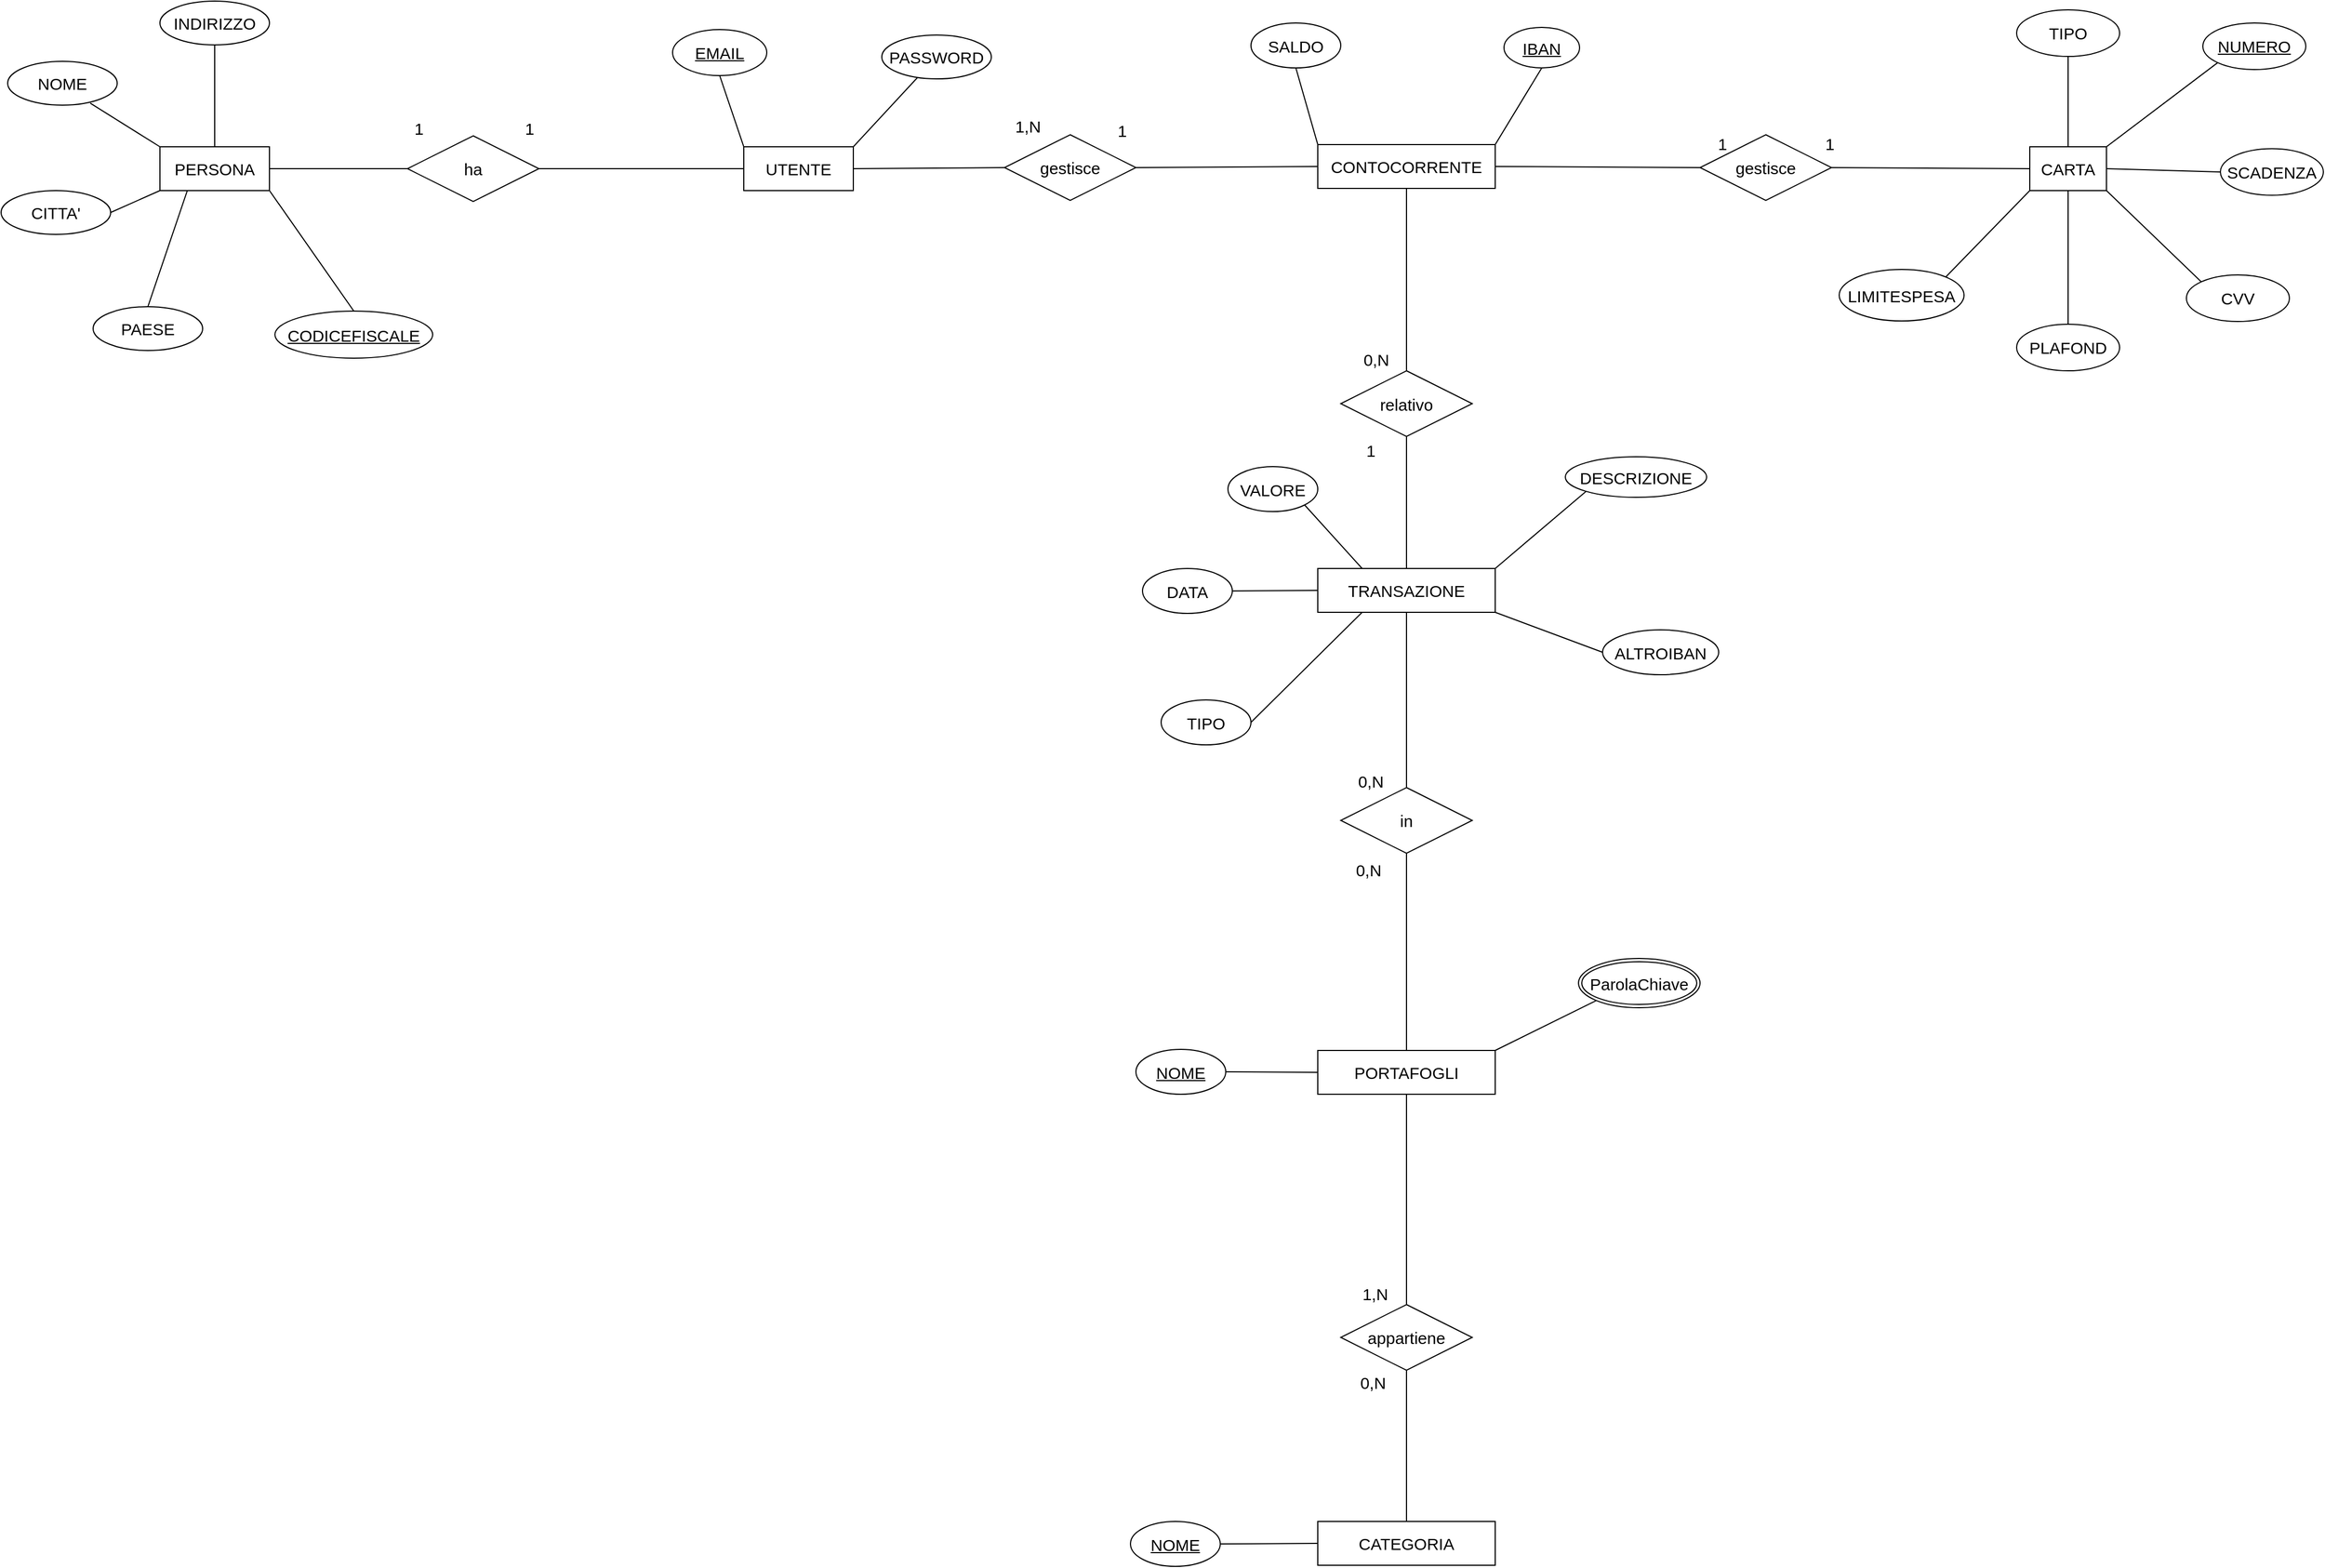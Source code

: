 <mxfile version="22.1.21" type="device">
  <diagram name="Pagina-1" id="rUZvc_v1zIluAjiSDRAH">
    <mxGraphModel dx="1105" dy="817" grid="0" gridSize="10" guides="1" tooltips="1" connect="1" arrows="1" fold="1" page="0" pageScale="1" pageWidth="827" pageHeight="1169" math="0" shadow="0">
      <root>
        <mxCell id="0" />
        <mxCell id="1" parent="0" />
        <mxCell id="mL2JqHqBrTY6k6fgJL2L-1" value="&lt;font style=&quot;font-size: 15px;&quot;&gt;PERSONA&lt;/font&gt;" style="whiteSpace=wrap;html=1;align=center;" vertex="1" parent="1">
          <mxGeometry x="-90" y="295" width="100" height="40" as="geometry" />
        </mxCell>
        <mxCell id="mL2JqHqBrTY6k6fgJL2L-2" value="&lt;font style=&quot;font-size: 15px;&quot;&gt;NOME&lt;/font&gt;" style="ellipse;whiteSpace=wrap;html=1;align=center;" vertex="1" parent="1">
          <mxGeometry x="-229" y="217" width="100" height="40" as="geometry" />
        </mxCell>
        <mxCell id="mL2JqHqBrTY6k6fgJL2L-3" value="" style="endArrow=none;html=1;rounded=0;exitX=0.754;exitY=0.955;exitDx=0;exitDy=0;exitPerimeter=0;entryX=0;entryY=0;entryDx=0;entryDy=0;" edge="1" parent="1" source="mL2JqHqBrTY6k6fgJL2L-2" target="mL2JqHqBrTY6k6fgJL2L-1">
          <mxGeometry relative="1" as="geometry">
            <mxPoint x="-120" y="311" as="sourcePoint" />
            <mxPoint x="40" y="311" as="targetPoint" />
          </mxGeometry>
        </mxCell>
        <mxCell id="mL2JqHqBrTY6k6fgJL2L-4" value="&lt;span style=&quot;font-size: 15px;&quot;&gt;CITTA&#39;&lt;/span&gt;" style="ellipse;whiteSpace=wrap;html=1;align=center;" vertex="1" parent="1">
          <mxGeometry x="-235" y="335" width="100" height="40" as="geometry" />
        </mxCell>
        <mxCell id="mL2JqHqBrTY6k6fgJL2L-5" value="&lt;font style=&quot;font-size: 15px;&quot;&gt;PAESE&lt;/font&gt;" style="ellipse;whiteSpace=wrap;html=1;align=center;" vertex="1" parent="1">
          <mxGeometry x="-151" y="441" width="100" height="40" as="geometry" />
        </mxCell>
        <mxCell id="mL2JqHqBrTY6k6fgJL2L-6" value="&lt;font style=&quot;font-size: 15px;&quot;&gt;CODICEFISCALE&lt;/font&gt;" style="ellipse;whiteSpace=wrap;html=1;align=center;fontStyle=4" vertex="1" parent="1">
          <mxGeometry x="15" y="445" width="144" height="43" as="geometry" />
        </mxCell>
        <mxCell id="mL2JqHqBrTY6k6fgJL2L-7" value="&lt;font style=&quot;font-size: 15px;&quot;&gt;INDIRIZZO&lt;/font&gt;" style="ellipse;whiteSpace=wrap;html=1;align=center;" vertex="1" parent="1">
          <mxGeometry x="-90" y="162" width="100" height="40" as="geometry" />
        </mxCell>
        <mxCell id="mL2JqHqBrTY6k6fgJL2L-8" value="" style="endArrow=none;html=1;rounded=0;exitX=1;exitY=0.5;exitDx=0;exitDy=0;entryX=0;entryY=1;entryDx=0;entryDy=0;" edge="1" parent="1" source="mL2JqHqBrTY6k6fgJL2L-4" target="mL2JqHqBrTY6k6fgJL2L-1">
          <mxGeometry relative="1" as="geometry">
            <mxPoint x="-113" y="362" as="sourcePoint" />
            <mxPoint x="-49" y="402" as="targetPoint" />
          </mxGeometry>
        </mxCell>
        <mxCell id="mL2JqHqBrTY6k6fgJL2L-9" value="" style="endArrow=none;html=1;rounded=0;exitX=0.5;exitY=0;exitDx=0;exitDy=0;entryX=0.25;entryY=1;entryDx=0;entryDy=0;" edge="1" parent="1" source="mL2JqHqBrTY6k6fgJL2L-5" target="mL2JqHqBrTY6k6fgJL2L-1">
          <mxGeometry relative="1" as="geometry">
            <mxPoint x="-113" y="427" as="sourcePoint" />
            <mxPoint x="-68" y="407" as="targetPoint" />
          </mxGeometry>
        </mxCell>
        <mxCell id="mL2JqHqBrTY6k6fgJL2L-10" value="" style="endArrow=none;html=1;rounded=0;exitX=1;exitY=1;exitDx=0;exitDy=0;entryX=0.5;entryY=0;entryDx=0;entryDy=0;" edge="1" parent="1" source="mL2JqHqBrTY6k6fgJL2L-1" target="mL2JqHqBrTY6k6fgJL2L-6">
          <mxGeometry relative="1" as="geometry">
            <mxPoint x="-17" y="395" as="sourcePoint" />
            <mxPoint x="28" y="375" as="targetPoint" />
          </mxGeometry>
        </mxCell>
        <mxCell id="mL2JqHqBrTY6k6fgJL2L-11" value="" style="endArrow=none;html=1;rounded=0;exitX=0.5;exitY=1;exitDx=0;exitDy=0;entryX=0.5;entryY=0;entryDx=0;entryDy=0;" edge="1" parent="1" source="mL2JqHqBrTY6k6fgJL2L-7" target="mL2JqHqBrTY6k6fgJL2L-1">
          <mxGeometry relative="1" as="geometry">
            <mxPoint x="-11" y="252" as="sourcePoint" />
            <mxPoint x="34" y="232" as="targetPoint" />
          </mxGeometry>
        </mxCell>
        <mxCell id="mL2JqHqBrTY6k6fgJL2L-12" value="&lt;font style=&quot;font-size: 15px;&quot;&gt;ha&lt;/font&gt;" style="shape=rhombus;perimeter=rhombusPerimeter;whiteSpace=wrap;html=1;align=center;" vertex="1" parent="1">
          <mxGeometry x="136" y="285" width="120" height="60" as="geometry" />
        </mxCell>
        <mxCell id="mL2JqHqBrTY6k6fgJL2L-13" value="&lt;font style=&quot;font-size: 15px;&quot;&gt;1&lt;/font&gt;" style="text;html=1;align=center;verticalAlign=middle;resizable=0;points=[];autosize=1;strokeColor=none;fillColor=none;" vertex="1" parent="1">
          <mxGeometry x="133" y="263" width="26" height="30" as="geometry" />
        </mxCell>
        <mxCell id="mL2JqHqBrTY6k6fgJL2L-14" value="&lt;font style=&quot;font-size: 15px;&quot;&gt;1&lt;/font&gt;" style="text;html=1;align=center;verticalAlign=middle;resizable=0;points=[];autosize=1;strokeColor=none;fillColor=none;" vertex="1" parent="1">
          <mxGeometry x="234" y="263" width="26" height="30" as="geometry" />
        </mxCell>
        <mxCell id="mL2JqHqBrTY6k6fgJL2L-15" value="" style="endArrow=none;html=1;rounded=0;exitX=1;exitY=0.5;exitDx=0;exitDy=0;entryX=0;entryY=0.5;entryDx=0;entryDy=0;" edge="1" parent="1" source="mL2JqHqBrTY6k6fgJL2L-1" target="mL2JqHqBrTY6k6fgJL2L-12">
          <mxGeometry relative="1" as="geometry">
            <mxPoint x="63" y="335" as="sourcePoint" />
            <mxPoint x="125" y="445" as="targetPoint" />
          </mxGeometry>
        </mxCell>
        <mxCell id="mL2JqHqBrTY6k6fgJL2L-16" value="" style="endArrow=none;html=1;rounded=0;exitX=1;exitY=0.5;exitDx=0;exitDy=0;entryX=0;entryY=0.5;entryDx=0;entryDy=0;" edge="1" parent="1" source="mL2JqHqBrTY6k6fgJL2L-12" target="mL2JqHqBrTY6k6fgJL2L-17">
          <mxGeometry relative="1" as="geometry">
            <mxPoint x="294" y="331" as="sourcePoint" />
            <mxPoint x="426" y="315" as="targetPoint" />
          </mxGeometry>
        </mxCell>
        <mxCell id="mL2JqHqBrTY6k6fgJL2L-17" value="&lt;font style=&quot;font-size: 15px;&quot;&gt;UTENTE&lt;/font&gt;" style="whiteSpace=wrap;html=1;align=center;" vertex="1" parent="1">
          <mxGeometry x="443" y="295" width="100" height="40" as="geometry" />
        </mxCell>
        <mxCell id="mL2JqHqBrTY6k6fgJL2L-18" value="&lt;font style=&quot;font-size: 15px;&quot;&gt;&lt;u&gt;EMAIL&lt;/u&gt;&lt;/font&gt;" style="ellipse;whiteSpace=wrap;html=1;align=center;" vertex="1" parent="1">
          <mxGeometry x="378" y="188" width="86" height="42" as="geometry" />
        </mxCell>
        <mxCell id="mL2JqHqBrTY6k6fgJL2L-19" value="&lt;font style=&quot;font-size: 15px;&quot;&gt;PASSWORD&lt;/font&gt;" style="ellipse;whiteSpace=wrap;html=1;align=center;" vertex="1" parent="1">
          <mxGeometry x="569" y="193" width="100" height="40" as="geometry" />
        </mxCell>
        <mxCell id="mL2JqHqBrTY6k6fgJL2L-20" value="" style="endArrow=none;html=1;rounded=0;exitX=0.5;exitY=1;exitDx=0;exitDy=0;entryX=0;entryY=0;entryDx=0;entryDy=0;" edge="1" parent="1" source="mL2JqHqBrTY6k6fgJL2L-18" target="mL2JqHqBrTY6k6fgJL2L-17">
          <mxGeometry relative="1" as="geometry">
            <mxPoint x="501" y="257" as="sourcePoint" />
            <mxPoint x="688" y="257" as="targetPoint" />
          </mxGeometry>
        </mxCell>
        <mxCell id="mL2JqHqBrTY6k6fgJL2L-21" value="" style="endArrow=none;html=1;rounded=0;entryX=1;entryY=0;entryDx=0;entryDy=0;" edge="1" parent="1" source="mL2JqHqBrTY6k6fgJL2L-19" target="mL2JqHqBrTY6k6fgJL2L-17">
          <mxGeometry relative="1" as="geometry">
            <mxPoint x="589" y="257" as="sourcePoint" />
            <mxPoint x="611" y="322" as="targetPoint" />
          </mxGeometry>
        </mxCell>
        <mxCell id="mL2JqHqBrTY6k6fgJL2L-22" value="&lt;font style=&quot;font-size: 15px;&quot;&gt;CONTOCORRENTE&lt;/font&gt;" style="whiteSpace=wrap;html=1;align=center;" vertex="1" parent="1">
          <mxGeometry x="967" y="293" width="162" height="40" as="geometry" />
        </mxCell>
        <mxCell id="mL2JqHqBrTY6k6fgJL2L-24" value="&lt;font style=&quot;font-size: 15px;&quot;&gt;SALDO&lt;/font&gt;" style="ellipse;whiteSpace=wrap;html=1;align=center;" vertex="1" parent="1">
          <mxGeometry x="906" y="182" width="82" height="41" as="geometry" />
        </mxCell>
        <mxCell id="mL2JqHqBrTY6k6fgJL2L-25" value="&lt;font style=&quot;font-size: 15px;&quot;&gt;&lt;u&gt;IBAN&lt;/u&gt;&lt;/font&gt;" style="ellipse;whiteSpace=wrap;html=1;align=center;" vertex="1" parent="1">
          <mxGeometry x="1137" y="186" width="69" height="37" as="geometry" />
        </mxCell>
        <mxCell id="mL2JqHqBrTY6k6fgJL2L-26" value="" style="endArrow=none;html=1;rounded=0;entryX=0;entryY=0;entryDx=0;entryDy=0;exitX=0.5;exitY=1;exitDx=0;exitDy=0;" edge="1" parent="1" source="mL2JqHqBrTY6k6fgJL2L-24" target="mL2JqHqBrTY6k6fgJL2L-22">
          <mxGeometry relative="1" as="geometry">
            <mxPoint x="939" y="240" as="sourcePoint" />
            <mxPoint x="880" y="303" as="targetPoint" />
          </mxGeometry>
        </mxCell>
        <mxCell id="mL2JqHqBrTY6k6fgJL2L-27" value="" style="endArrow=none;html=1;rounded=0;entryX=1;entryY=0;entryDx=0;entryDy=0;exitX=0.5;exitY=1;exitDx=0;exitDy=0;" edge="1" parent="1" source="mL2JqHqBrTY6k6fgJL2L-25" target="mL2JqHqBrTY6k6fgJL2L-22">
          <mxGeometry relative="1" as="geometry">
            <mxPoint x="1070" y="196" as="sourcePoint" />
            <mxPoint x="1011" y="259" as="targetPoint" />
          </mxGeometry>
        </mxCell>
        <mxCell id="mL2JqHqBrTY6k6fgJL2L-28" value="&lt;font style=&quot;font-size: 15px;&quot;&gt;gestisce&lt;/font&gt;" style="shape=rhombus;perimeter=rhombusPerimeter;whiteSpace=wrap;html=1;align=center;" vertex="1" parent="1">
          <mxGeometry x="681" y="284" width="120" height="60" as="geometry" />
        </mxCell>
        <mxCell id="mL2JqHqBrTY6k6fgJL2L-29" value="&lt;font style=&quot;font-size: 15px;&quot;&gt;1,N&lt;/font&gt;" style="text;html=1;align=center;verticalAlign=middle;resizable=0;points=[];autosize=1;strokeColor=none;fillColor=none;" vertex="1" parent="1">
          <mxGeometry x="681" y="261" width="41" height="30" as="geometry" />
        </mxCell>
        <mxCell id="mL2JqHqBrTY6k6fgJL2L-30" value="&lt;font style=&quot;font-size: 15px;&quot;&gt;1&lt;/font&gt;" style="text;html=1;align=center;verticalAlign=middle;resizable=0;points=[];autosize=1;strokeColor=none;fillColor=none;" vertex="1" parent="1">
          <mxGeometry x="775" y="265" width="26" height="30" as="geometry" />
        </mxCell>
        <mxCell id="mL2JqHqBrTY6k6fgJL2L-31" value="" style="endArrow=none;html=1;rounded=0;exitX=1;exitY=0.5;exitDx=0;exitDy=0;entryX=0;entryY=0.5;entryDx=0;entryDy=0;" edge="1" parent="1" source="mL2JqHqBrTY6k6fgJL2L-17" target="mL2JqHqBrTY6k6fgJL2L-28">
          <mxGeometry relative="1" as="geometry">
            <mxPoint x="767" y="332" as="sourcePoint" />
            <mxPoint x="927" y="332" as="targetPoint" />
          </mxGeometry>
        </mxCell>
        <mxCell id="mL2JqHqBrTY6k6fgJL2L-32" value="" style="endArrow=none;html=1;rounded=0;exitX=1;exitY=0.5;exitDx=0;exitDy=0;entryX=0;entryY=0.5;entryDx=0;entryDy=0;" edge="1" parent="1" source="mL2JqHqBrTY6k6fgJL2L-28" target="mL2JqHqBrTY6k6fgJL2L-22">
          <mxGeometry relative="1" as="geometry">
            <mxPoint x="866" y="374.75" as="sourcePoint" />
            <mxPoint x="1004" y="373.75" as="targetPoint" />
          </mxGeometry>
        </mxCell>
        <mxCell id="mL2JqHqBrTY6k6fgJL2L-33" value="&lt;font style=&quot;font-size: 15px;&quot;&gt;CARTA&lt;/font&gt;" style="whiteSpace=wrap;html=1;align=center;" vertex="1" parent="1">
          <mxGeometry x="1617" y="295" width="70" height="40" as="geometry" />
        </mxCell>
        <mxCell id="mL2JqHqBrTY6k6fgJL2L-34" value="&lt;font style=&quot;font-size: 15px;&quot;&gt;&lt;u&gt;NUMERO&lt;/u&gt;&lt;/font&gt;" style="ellipse;whiteSpace=wrap;html=1;align=center;" vertex="1" parent="1">
          <mxGeometry x="1775" y="182" width="94" height="42.5" as="geometry" />
        </mxCell>
        <mxCell id="mL2JqHqBrTY6k6fgJL2L-35" value="&lt;font style=&quot;font-size: 15px;&quot;&gt;SCADENZA&lt;/font&gt;" style="ellipse;whiteSpace=wrap;html=1;align=center;" vertex="1" parent="1">
          <mxGeometry x="1791" y="296.75" width="94" height="42.5" as="geometry" />
        </mxCell>
        <mxCell id="mL2JqHqBrTY6k6fgJL2L-36" value="&lt;font style=&quot;font-size: 15px;&quot;&gt;CVV&lt;/font&gt;" style="ellipse;whiteSpace=wrap;html=1;align=center;" vertex="1" parent="1">
          <mxGeometry x="1760" y="412" width="94" height="42.5" as="geometry" />
        </mxCell>
        <mxCell id="mL2JqHqBrTY6k6fgJL2L-37" value="&lt;font style=&quot;font-size: 15px;&quot;&gt;PLAFOND&lt;/font&gt;" style="ellipse;whiteSpace=wrap;html=1;align=center;" vertex="1" parent="1">
          <mxGeometry x="1605" y="457" width="94" height="42.5" as="geometry" />
        </mxCell>
        <mxCell id="mL2JqHqBrTY6k6fgJL2L-38" value="&lt;font style=&quot;font-size: 15px;&quot;&gt;TIPO&lt;/font&gt;" style="ellipse;whiteSpace=wrap;html=1;align=center;" vertex="1" parent="1">
          <mxGeometry x="1605" y="170" width="94" height="42.5" as="geometry" />
        </mxCell>
        <mxCell id="mL2JqHqBrTY6k6fgJL2L-39" style="edgeStyle=orthogonalEdgeStyle;rounded=0;orthogonalLoop=1;jettySize=auto;html=1;exitX=0.5;exitY=1;exitDx=0;exitDy=0;" edge="1" parent="1" source="mL2JqHqBrTY6k6fgJL2L-35" target="mL2JqHqBrTY6k6fgJL2L-35">
          <mxGeometry relative="1" as="geometry" />
        </mxCell>
        <mxCell id="mL2JqHqBrTY6k6fgJL2L-40" value="" style="endArrow=none;html=1;rounded=0;exitX=0.5;exitY=1;exitDx=0;exitDy=0;entryX=0.5;entryY=0;entryDx=0;entryDy=0;" edge="1" parent="1" source="mL2JqHqBrTY6k6fgJL2L-38" target="mL2JqHqBrTY6k6fgJL2L-33">
          <mxGeometry relative="1" as="geometry">
            <mxPoint x="1500" y="276.37" as="sourcePoint" />
            <mxPoint x="1666" y="275.37" as="targetPoint" />
          </mxGeometry>
        </mxCell>
        <mxCell id="mL2JqHqBrTY6k6fgJL2L-42" value="" style="endArrow=none;html=1;rounded=0;exitX=0;exitY=1;exitDx=0;exitDy=0;entryX=1;entryY=0;entryDx=0;entryDy=0;" edge="1" parent="1" source="mL2JqHqBrTY6k6fgJL2L-34" target="mL2JqHqBrTY6k6fgJL2L-33">
          <mxGeometry relative="1" as="geometry">
            <mxPoint x="1760" y="254.25" as="sourcePoint" />
            <mxPoint x="1760" y="339.25" as="targetPoint" />
          </mxGeometry>
        </mxCell>
        <mxCell id="mL2JqHqBrTY6k6fgJL2L-43" value="" style="endArrow=none;html=1;rounded=0;exitX=0;exitY=0.5;exitDx=0;exitDy=0;entryX=1;entryY=0.5;entryDx=0;entryDy=0;" edge="1" parent="1" source="mL2JqHqBrTY6k6fgJL2L-35" target="mL2JqHqBrTY6k6fgJL2L-33">
          <mxGeometry relative="1" as="geometry">
            <mxPoint x="1799" y="228" as="sourcePoint" />
            <mxPoint x="1697" y="308" as="targetPoint" />
          </mxGeometry>
        </mxCell>
        <mxCell id="mL2JqHqBrTY6k6fgJL2L-44" value="" style="endArrow=none;html=1;rounded=0;exitX=0;exitY=0;exitDx=0;exitDy=0;entryX=1;entryY=1;entryDx=0;entryDy=0;" edge="1" parent="1" source="mL2JqHqBrTY6k6fgJL2L-36" target="mL2JqHqBrTY6k6fgJL2L-33">
          <mxGeometry relative="1" as="geometry">
            <mxPoint x="1801" y="328" as="sourcePoint" />
            <mxPoint x="1697" y="328" as="targetPoint" />
          </mxGeometry>
        </mxCell>
        <mxCell id="mL2JqHqBrTY6k6fgJL2L-45" value="" style="endArrow=none;html=1;rounded=0;exitX=0.5;exitY=0;exitDx=0;exitDy=0;entryX=0.5;entryY=1;entryDx=0;entryDy=0;" edge="1" parent="1" source="mL2JqHqBrTY6k6fgJL2L-37" target="mL2JqHqBrTY6k6fgJL2L-33">
          <mxGeometry relative="1" as="geometry">
            <mxPoint x="1784" y="428" as="sourcePoint" />
            <mxPoint x="1697" y="348" as="targetPoint" />
          </mxGeometry>
        </mxCell>
        <mxCell id="mL2JqHqBrTY6k6fgJL2L-46" value="&lt;font style=&quot;font-size: 15px;&quot;&gt;gestisce&lt;/font&gt;" style="shape=rhombus;perimeter=rhombusPerimeter;whiteSpace=wrap;html=1;align=center;" vertex="1" parent="1">
          <mxGeometry x="1316" y="284" width="120" height="60" as="geometry" />
        </mxCell>
        <mxCell id="mL2JqHqBrTY6k6fgJL2L-47" value="&lt;font style=&quot;font-size: 15px;&quot;&gt;1&lt;/font&gt;" style="text;html=1;align=center;verticalAlign=middle;resizable=0;points=[];autosize=1;strokeColor=none;fillColor=none;" vertex="1" parent="1">
          <mxGeometry x="1421" y="277" width="26" height="30" as="geometry" />
        </mxCell>
        <mxCell id="mL2JqHqBrTY6k6fgJL2L-48" value="&lt;font style=&quot;font-size: 15px;&quot;&gt;1&lt;/font&gt;" style="text;html=1;align=center;verticalAlign=middle;resizable=0;points=[];autosize=1;strokeColor=none;fillColor=none;" vertex="1" parent="1">
          <mxGeometry x="1323" y="277" width="26" height="30" as="geometry" />
        </mxCell>
        <mxCell id="mL2JqHqBrTY6k6fgJL2L-49" value="" style="endArrow=none;html=1;rounded=0;exitX=1;exitY=0.5;exitDx=0;exitDy=0;entryX=0;entryY=0.5;entryDx=0;entryDy=0;" edge="1" parent="1" source="mL2JqHqBrTY6k6fgJL2L-46" target="mL2JqHqBrTY6k6fgJL2L-33">
          <mxGeometry relative="1" as="geometry">
            <mxPoint x="1447" y="318.38" as="sourcePoint" />
            <mxPoint x="1613" y="317.38" as="targetPoint" />
          </mxGeometry>
        </mxCell>
        <mxCell id="mL2JqHqBrTY6k6fgJL2L-50" value="" style="endArrow=none;html=1;rounded=0;exitX=1;exitY=0.5;exitDx=0;exitDy=0;entryX=0;entryY=0.5;entryDx=0;entryDy=0;" edge="1" parent="1" source="mL2JqHqBrTY6k6fgJL2L-22" target="mL2JqHqBrTY6k6fgJL2L-46">
          <mxGeometry relative="1" as="geometry">
            <mxPoint x="1183" y="370.62" as="sourcePoint" />
            <mxPoint x="1357" y="370" as="targetPoint" />
          </mxGeometry>
        </mxCell>
        <mxCell id="mL2JqHqBrTY6k6fgJL2L-51" value="&lt;font style=&quot;font-size: 15px;&quot;&gt;relativo&lt;/font&gt;" style="shape=rhombus;perimeter=rhombusPerimeter;whiteSpace=wrap;html=1;align=center;" vertex="1" parent="1">
          <mxGeometry x="988" y="499.5" width="120" height="60" as="geometry" />
        </mxCell>
        <mxCell id="mL2JqHqBrTY6k6fgJL2L-52" value="&lt;font style=&quot;font-size: 15px;&quot;&gt;0,N&lt;/font&gt;" style="text;html=1;align=center;verticalAlign=middle;resizable=0;points=[];autosize=1;strokeColor=none;fillColor=none;" vertex="1" parent="1">
          <mxGeometry x="999" y="474" width="41" height="30" as="geometry" />
        </mxCell>
        <mxCell id="mL2JqHqBrTY6k6fgJL2L-53" value="&lt;font style=&quot;font-size: 15px;&quot;&gt;1&lt;/font&gt;" style="text;html=1;align=center;verticalAlign=middle;resizable=0;points=[];autosize=1;strokeColor=none;fillColor=none;" vertex="1" parent="1">
          <mxGeometry x="1002" y="557" width="26" height="30" as="geometry" />
        </mxCell>
        <mxCell id="mL2JqHqBrTY6k6fgJL2L-54" value="" style="endArrow=none;html=1;rounded=0;exitX=0.5;exitY=0;exitDx=0;exitDy=0;entryX=0.5;entryY=1;entryDx=0;entryDy=0;" edge="1" parent="1" source="mL2JqHqBrTY6k6fgJL2L-51" target="mL2JqHqBrTY6k6fgJL2L-22">
          <mxGeometry relative="1" as="geometry">
            <mxPoint x="846" y="438" as="sourcePoint" />
            <mxPoint x="1012" y="437" as="targetPoint" />
          </mxGeometry>
        </mxCell>
        <mxCell id="mL2JqHqBrTY6k6fgJL2L-55" value="&lt;font style=&quot;font-size: 15px;&quot;&gt;TRANSAZIONE&lt;/font&gt;" style="whiteSpace=wrap;html=1;align=center;" vertex="1" parent="1">
          <mxGeometry x="967" y="680" width="162" height="40" as="geometry" />
        </mxCell>
        <mxCell id="mL2JqHqBrTY6k6fgJL2L-56" value="&lt;font style=&quot;font-size: 15px;&quot;&gt;DESCRIZIONE&lt;/font&gt;" style="ellipse;whiteSpace=wrap;html=1;align=center;" vertex="1" parent="1">
          <mxGeometry x="1193" y="578" width="129" height="37" as="geometry" />
        </mxCell>
        <mxCell id="mL2JqHqBrTY6k6fgJL2L-57" value="&lt;font style=&quot;font-size: 15px;&quot;&gt;VALORE&lt;/font&gt;" style="ellipse;whiteSpace=wrap;html=1;align=center;" vertex="1" parent="1">
          <mxGeometry x="885" y="587" width="82" height="41" as="geometry" />
        </mxCell>
        <mxCell id="mL2JqHqBrTY6k6fgJL2L-58" value="&lt;font style=&quot;font-size: 15px;&quot;&gt;DATA&lt;/font&gt;" style="ellipse;whiteSpace=wrap;html=1;align=center;" vertex="1" parent="1">
          <mxGeometry x="807" y="680" width="82" height="41" as="geometry" />
        </mxCell>
        <mxCell id="mL2JqHqBrTY6k6fgJL2L-59" value="&lt;font style=&quot;font-size: 15px;&quot;&gt;TIPO&lt;/font&gt;" style="ellipse;whiteSpace=wrap;html=1;align=center;" vertex="1" parent="1">
          <mxGeometry x="824" y="800" width="82" height="41" as="geometry" />
        </mxCell>
        <mxCell id="mL2JqHqBrTY6k6fgJL2L-60" value="&lt;font style=&quot;font-size: 15px;&quot;&gt;ALTROIBAN&lt;/font&gt;" style="ellipse;whiteSpace=wrap;html=1;align=center;" vertex="1" parent="1">
          <mxGeometry x="1227" y="736" width="106" height="41" as="geometry" />
        </mxCell>
        <mxCell id="mL2JqHqBrTY6k6fgJL2L-61" value="" style="endArrow=none;html=1;rounded=0;exitX=0.5;exitY=0;exitDx=0;exitDy=0;entryX=0.5;entryY=1;entryDx=0;entryDy=0;" edge="1" parent="1" source="mL2JqHqBrTY6k6fgJL2L-55" target="mL2JqHqBrTY6k6fgJL2L-51">
          <mxGeometry relative="1" as="geometry">
            <mxPoint x="1170.87" y="795" as="sourcePoint" />
            <mxPoint x="1170.87" y="628" as="targetPoint" />
          </mxGeometry>
        </mxCell>
        <mxCell id="mL2JqHqBrTY6k6fgJL2L-62" value="" style="endArrow=none;html=1;rounded=0;exitX=0.25;exitY=1;exitDx=0;exitDy=0;entryX=1;entryY=0.5;entryDx=0;entryDy=0;" edge="1" parent="1" source="mL2JqHqBrTY6k6fgJL2L-55" target="mL2JqHqBrTY6k6fgJL2L-59">
          <mxGeometry relative="1" as="geometry">
            <mxPoint x="1055" y="1008" as="sourcePoint" />
            <mxPoint x="1055" y="841" as="targetPoint" />
          </mxGeometry>
        </mxCell>
        <mxCell id="mL2JqHqBrTY6k6fgJL2L-63" value="" style="endArrow=none;html=1;rounded=0;exitX=0;exitY=0.5;exitDx=0;exitDy=0;entryX=1;entryY=0.5;entryDx=0;entryDy=0;" edge="1" parent="1" source="mL2JqHqBrTY6k6fgJL2L-55" target="mL2JqHqBrTY6k6fgJL2L-58">
          <mxGeometry relative="1" as="geometry">
            <mxPoint x="813" y="774" as="sourcePoint" />
            <mxPoint x="711" y="875" as="targetPoint" />
          </mxGeometry>
        </mxCell>
        <mxCell id="mL2JqHqBrTY6k6fgJL2L-64" value="" style="endArrow=none;html=1;rounded=0;exitX=0.25;exitY=0;exitDx=0;exitDy=0;entryX=1;entryY=1;entryDx=0;entryDy=0;" edge="1" parent="1" source="mL2JqHqBrTY6k6fgJL2L-55" target="mL2JqHqBrTY6k6fgJL2L-57">
          <mxGeometry relative="1" as="geometry">
            <mxPoint x="977.5" y="662" as="sourcePoint" />
            <mxPoint x="916.5" y="667" as="targetPoint" />
          </mxGeometry>
        </mxCell>
        <mxCell id="mL2JqHqBrTY6k6fgJL2L-65" value="" style="endArrow=none;html=1;rounded=0;exitX=1;exitY=1;exitDx=0;exitDy=0;entryX=0;entryY=0.5;entryDx=0;entryDy=0;" edge="1" parent="1" source="mL2JqHqBrTY6k6fgJL2L-55" target="mL2JqHqBrTY6k6fgJL2L-60">
          <mxGeometry relative="1" as="geometry">
            <mxPoint x="1193" y="800" as="sourcePoint" />
            <mxPoint x="1091" y="901" as="targetPoint" />
          </mxGeometry>
        </mxCell>
        <mxCell id="mL2JqHqBrTY6k6fgJL2L-66" value="" style="endArrow=none;html=1;rounded=0;exitX=1;exitY=0;exitDx=0;exitDy=0;entryX=0;entryY=1;entryDx=0;entryDy=0;" edge="1" parent="1" source="mL2JqHqBrTY6k6fgJL2L-55" target="mL2JqHqBrTY6k6fgJL2L-56">
          <mxGeometry relative="1" as="geometry">
            <mxPoint x="1167" y="657" as="sourcePoint" />
            <mxPoint x="1265" y="694" as="targetPoint" />
          </mxGeometry>
        </mxCell>
        <mxCell id="mL2JqHqBrTY6k6fgJL2L-67" value="&lt;font style=&quot;font-size: 15px;&quot;&gt;in&lt;/font&gt;" style="shape=rhombus;perimeter=rhombusPerimeter;whiteSpace=wrap;html=1;align=center;" vertex="1" parent="1">
          <mxGeometry x="988" y="880" width="120" height="60" as="geometry" />
        </mxCell>
        <mxCell id="mL2JqHqBrTY6k6fgJL2L-68" value="&lt;font style=&quot;font-size: 15px;&quot;&gt;0,N&lt;/font&gt;" style="text;html=1;align=center;verticalAlign=middle;resizable=0;points=[];autosize=1;strokeColor=none;fillColor=none;" vertex="1" parent="1">
          <mxGeometry x="992" y="940" width="41" height="30" as="geometry" />
        </mxCell>
        <mxCell id="mL2JqHqBrTY6k6fgJL2L-69" value="&lt;font style=&quot;font-size: 15px;&quot;&gt;0,N&lt;/font&gt;" style="text;html=1;align=center;verticalAlign=middle;resizable=0;points=[];autosize=1;strokeColor=none;fillColor=none;" vertex="1" parent="1">
          <mxGeometry x="994.5" y="859" width="41" height="30" as="geometry" />
        </mxCell>
        <mxCell id="mL2JqHqBrTY6k6fgJL2L-70" value="" style="endArrow=none;html=1;rounded=0;exitX=0.5;exitY=0;exitDx=0;exitDy=0;entryX=0.5;entryY=1;entryDx=0;entryDy=0;" edge="1" parent="1" source="mL2JqHqBrTY6k6fgJL2L-67" target="mL2JqHqBrTY6k6fgJL2L-55">
          <mxGeometry relative="1" as="geometry">
            <mxPoint x="1054" y="869" as="sourcePoint" />
            <mxPoint x="1054" y="749" as="targetPoint" />
          </mxGeometry>
        </mxCell>
        <mxCell id="mL2JqHqBrTY6k6fgJL2L-73" value="&lt;font style=&quot;font-size: 15px;&quot;&gt;PORTAFOGLI&lt;/font&gt;" style="whiteSpace=wrap;html=1;align=center;" vertex="1" parent="1">
          <mxGeometry x="967" y="1120" width="162" height="40" as="geometry" />
        </mxCell>
        <mxCell id="mL2JqHqBrTY6k6fgJL2L-74" value="&lt;font style=&quot;font-size: 15px;&quot;&gt;&lt;u&gt;NOME&lt;/u&gt;&lt;/font&gt;" style="ellipse;whiteSpace=wrap;html=1;align=center;" vertex="1" parent="1">
          <mxGeometry x="801" y="1119" width="82" height="41" as="geometry" />
        </mxCell>
        <mxCell id="mL2JqHqBrTY6k6fgJL2L-75" value="" style="endArrow=none;html=1;rounded=0;exitX=0.5;exitY=0;exitDx=0;exitDy=0;entryX=0.5;entryY=1;entryDx=0;entryDy=0;" edge="1" parent="1" source="mL2JqHqBrTY6k6fgJL2L-73" target="mL2JqHqBrTY6k6fgJL2L-67">
          <mxGeometry relative="1" as="geometry">
            <mxPoint x="1053" y="1100" as="sourcePoint" />
            <mxPoint x="1053" y="940" as="targetPoint" />
          </mxGeometry>
        </mxCell>
        <mxCell id="mL2JqHqBrTY6k6fgJL2L-76" value="" style="endArrow=none;html=1;rounded=0;exitX=0;exitY=0.5;exitDx=0;exitDy=0;entryX=1;entryY=0.5;entryDx=0;entryDy=0;" edge="1" parent="1" source="mL2JqHqBrTY6k6fgJL2L-73" target="mL2JqHqBrTY6k6fgJL2L-74">
          <mxGeometry relative="1" as="geometry">
            <mxPoint x="923" y="1085" as="sourcePoint" />
            <mxPoint x="923" y="925" as="targetPoint" />
          </mxGeometry>
        </mxCell>
        <mxCell id="mL2JqHqBrTY6k6fgJL2L-77" value="&lt;font style=&quot;font-size: 15px;&quot;&gt;ParolaChiave&lt;/font&gt;" style="ellipse;shape=doubleEllipse;margin=3;whiteSpace=wrap;html=1;align=center;" vertex="1" parent="1">
          <mxGeometry x="1205" y="1036" width="111" height="45" as="geometry" />
        </mxCell>
        <mxCell id="mL2JqHqBrTY6k6fgJL2L-78" value="" style="endArrow=none;html=1;rounded=0;exitX=1;exitY=0;exitDx=0;exitDy=0;entryX=0;entryY=1;entryDx=0;entryDy=0;" edge="1" parent="1" source="mL2JqHqBrTY6k6fgJL2L-73" target="mL2JqHqBrTY6k6fgJL2L-77">
          <mxGeometry relative="1" as="geometry">
            <mxPoint x="1156" y="1120" as="sourcePoint" />
            <mxPoint x="1156" y="940" as="targetPoint" />
          </mxGeometry>
        </mxCell>
        <mxCell id="mL2JqHqBrTY6k6fgJL2L-79" value="&lt;font style=&quot;font-size: 15px;&quot;&gt;appartiene&lt;/font&gt;" style="shape=rhombus;perimeter=rhombusPerimeter;whiteSpace=wrap;html=1;align=center;" vertex="1" parent="1">
          <mxGeometry x="988" y="1352" width="120" height="60" as="geometry" />
        </mxCell>
        <mxCell id="mL2JqHqBrTY6k6fgJL2L-80" value="&lt;font style=&quot;font-size: 15px;&quot;&gt;0,N&lt;/font&gt;" style="text;html=1;align=center;verticalAlign=middle;resizable=0;points=[];autosize=1;strokeColor=none;fillColor=none;" vertex="1" parent="1">
          <mxGeometry x="996" y="1408" width="41" height="30" as="geometry" />
        </mxCell>
        <mxCell id="mL2JqHqBrTY6k6fgJL2L-81" value="&lt;font style=&quot;font-size: 15px;&quot;&gt;1,N&lt;/font&gt;" style="text;html=1;align=center;verticalAlign=middle;resizable=0;points=[];autosize=1;strokeColor=none;fillColor=none;" vertex="1" parent="1">
          <mxGeometry x="998.5" y="1327" width="41" height="30" as="geometry" />
        </mxCell>
        <mxCell id="mL2JqHqBrTY6k6fgJL2L-82" value="" style="endArrow=none;html=1;rounded=0;exitX=0.5;exitY=0;exitDx=0;exitDy=0;entryX=0.5;entryY=1;entryDx=0;entryDy=0;" edge="1" parent="1" source="mL2JqHqBrTY6k6fgJL2L-79" target="mL2JqHqBrTY6k6fgJL2L-73">
          <mxGeometry relative="1" as="geometry">
            <mxPoint x="1135.75" y="1375" as="sourcePoint" />
            <mxPoint x="1135.75" y="1195" as="targetPoint" />
          </mxGeometry>
        </mxCell>
        <mxCell id="mL2JqHqBrTY6k6fgJL2L-83" value="&lt;font style=&quot;font-size: 15px;&quot;&gt;CATEGORIA&lt;/font&gt;" style="whiteSpace=wrap;html=1;align=center;" vertex="1" parent="1">
          <mxGeometry x="967" y="1550" width="162" height="40" as="geometry" />
        </mxCell>
        <mxCell id="mL2JqHqBrTY6k6fgJL2L-85" value="&lt;font style=&quot;font-size: 15px;&quot;&gt;&lt;u&gt;NOME&lt;/u&gt;&lt;/font&gt;" style="ellipse;whiteSpace=wrap;html=1;align=center;" vertex="1" parent="1">
          <mxGeometry x="796" y="1550" width="82" height="41" as="geometry" />
        </mxCell>
        <mxCell id="mL2JqHqBrTY6k6fgJL2L-86" value="" style="endArrow=none;html=1;rounded=0;exitX=0;exitY=0.5;exitDx=0;exitDy=0;entryX=1;entryY=0.5;entryDx=0;entryDy=0;" edge="1" parent="1" source="mL2JqHqBrTY6k6fgJL2L-83" target="mL2JqHqBrTY6k6fgJL2L-85">
          <mxGeometry relative="1" as="geometry">
            <mxPoint x="961" y="1570.88" as="sourcePoint" />
            <mxPoint x="877" y="1570.88" as="targetPoint" />
          </mxGeometry>
        </mxCell>
        <mxCell id="mL2JqHqBrTY6k6fgJL2L-87" value="" style="endArrow=none;html=1;rounded=0;exitX=0.5;exitY=0;exitDx=0;exitDy=0;entryX=0.5;entryY=1;entryDx=0;entryDy=0;" edge="1" parent="1" source="mL2JqHqBrTY6k6fgJL2L-83" target="mL2JqHqBrTY6k6fgJL2L-79">
          <mxGeometry relative="1" as="geometry">
            <mxPoint x="851" y="1471" as="sourcePoint" />
            <mxPoint x="851" y="1279" as="targetPoint" />
          </mxGeometry>
        </mxCell>
        <mxCell id="mL2JqHqBrTY6k6fgJL2L-90" value="&lt;font style=&quot;font-size: 15px;&quot;&gt;LIMITESPESA&lt;/font&gt;" style="ellipse;whiteSpace=wrap;html=1;align=center;" vertex="1" parent="1">
          <mxGeometry x="1443" y="407" width="114" height="47" as="geometry" />
        </mxCell>
        <mxCell id="mL2JqHqBrTY6k6fgJL2L-91" value="" style="endArrow=none;html=1;rounded=0;exitX=1;exitY=0;exitDx=0;exitDy=0;entryX=0;entryY=1;entryDx=0;entryDy=0;" edge="1" parent="1" source="mL2JqHqBrTY6k6fgJL2L-90" target="mL2JqHqBrTY6k6fgJL2L-33">
          <mxGeometry relative="1" as="geometry">
            <mxPoint x="1611" y="481" as="sourcePoint" />
            <mxPoint x="1611" y="359" as="targetPoint" />
          </mxGeometry>
        </mxCell>
      </root>
    </mxGraphModel>
  </diagram>
</mxfile>
